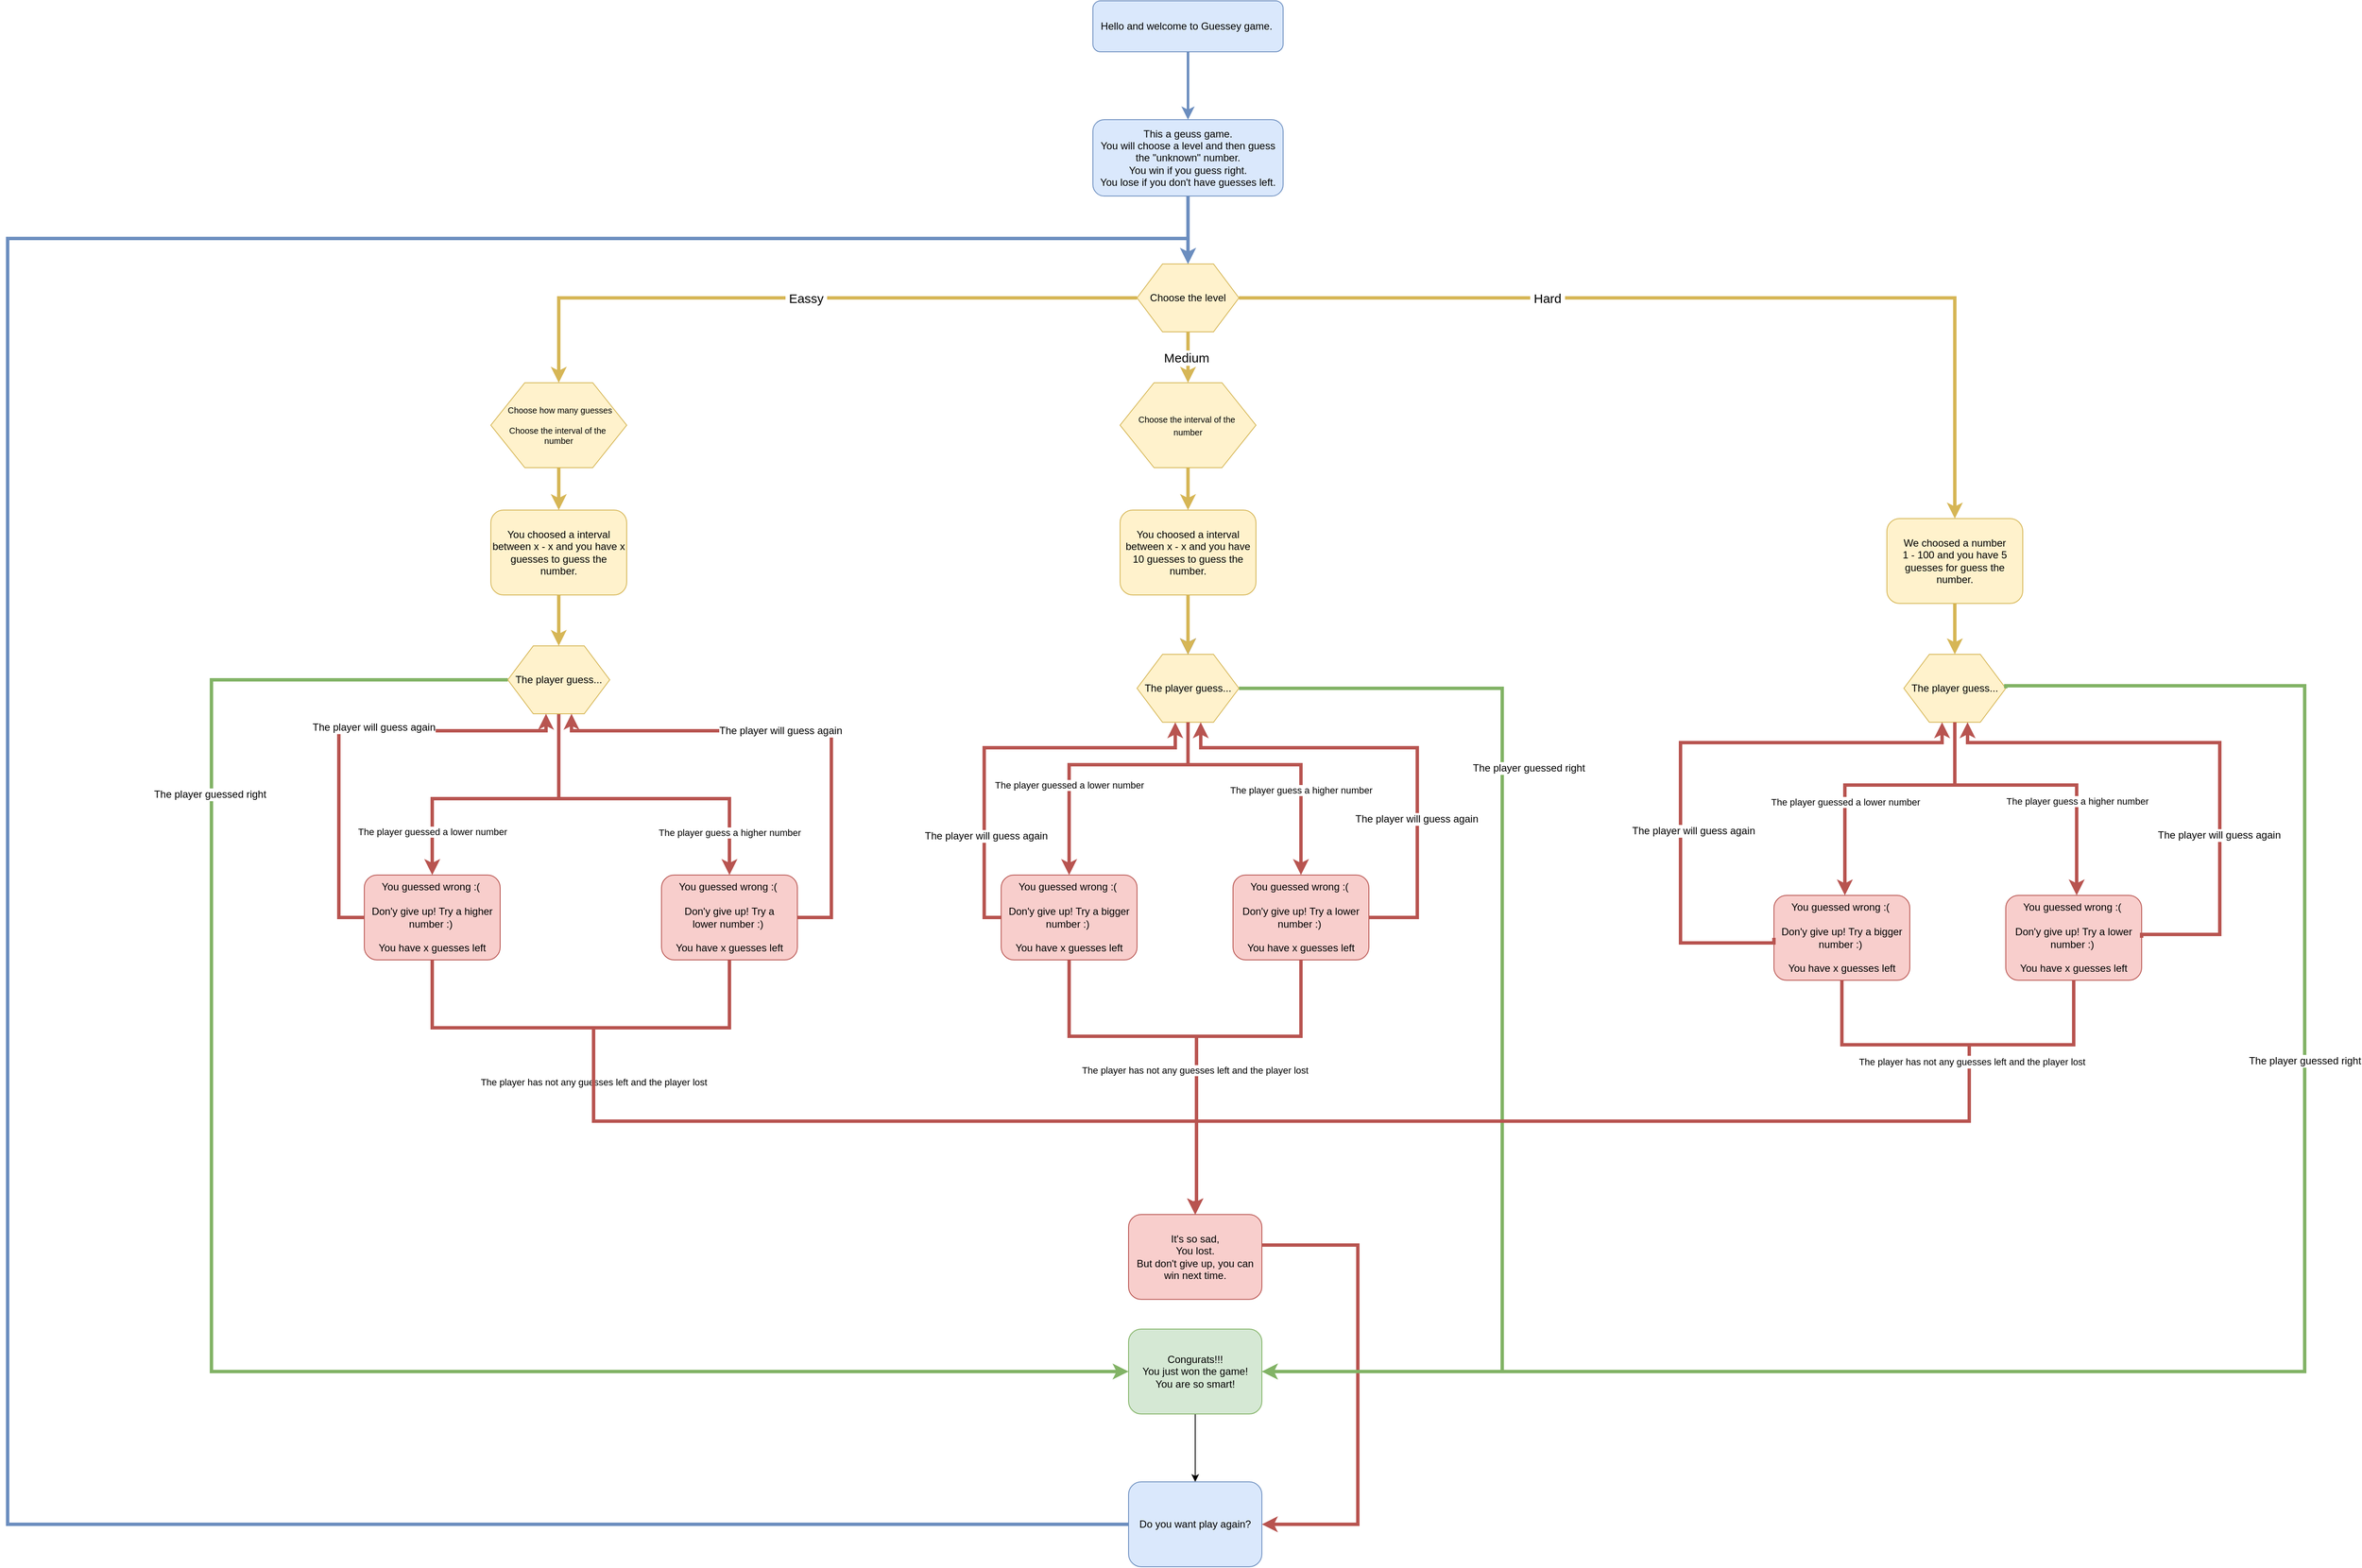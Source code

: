 <mxfile version="12.8.1" type="github">
  <diagram id="tMd9ICzVhDhLZQDkVzP8" name="Page-1">
    <mxGraphModel dx="5196" dy="2230" grid="1" gridSize="10" guides="1" tooltips="1" connect="1" arrows="1" fold="1" page="1" pageScale="1" pageWidth="583" pageHeight="827" math="0" shadow="0">
      <root>
        <mxCell id="0" />
        <mxCell id="1" parent="0" />
        <mxCell id="91jYhELarWI6QOGPaNz7-2" value="" style="edgeStyle=orthogonalEdgeStyle;rounded=0;orthogonalLoop=1;jettySize=auto;html=1;fillColor=#dae8fc;strokeColor=#6c8ebf;strokeWidth=3;" parent="1" source="4impifudvHxg1FR5p295-1" target="91jYhELarWI6QOGPaNz7-1" edge="1">
          <mxGeometry relative="1" as="geometry" />
        </mxCell>
        <mxCell id="4impifudvHxg1FR5p295-1" value="Hello and welcome to Guessey game.&amp;nbsp;" style="rounded=1;whiteSpace=wrap;html=1;fillColor=#dae8fc;strokeColor=#6c8ebf;" parent="1" vertex="1">
          <mxGeometry x="418" y="30" width="224" height="60" as="geometry" />
        </mxCell>
        <mxCell id="91jYhELarWI6QOGPaNz7-7" value="" style="edgeStyle=orthogonalEdgeStyle;rounded=0;orthogonalLoop=1;jettySize=auto;html=1;fillColor=#dae8fc;strokeColor=#6c8ebf;strokeWidth=4;" parent="1" source="91jYhELarWI6QOGPaNz7-1" target="91jYhELarWI6QOGPaNz7-5" edge="1">
          <mxGeometry relative="1" as="geometry" />
        </mxCell>
        <mxCell id="91jYhELarWI6QOGPaNz7-1" value="This a geuss game.&lt;br&gt;You will choose a level and then guess the &quot;unknown&quot; number.&lt;br&gt;You win if you guess right.&lt;br&gt;You lose if you don&#39;t have guesses left." style="rounded=1;whiteSpace=wrap;html=1;fillColor=#dae8fc;strokeColor=#6c8ebf;" parent="1" vertex="1">
          <mxGeometry x="418" y="170" width="224" height="90" as="geometry" />
        </mxCell>
        <mxCell id="aeeU0JAFLcM3ZiU7aX7a-2" value="&lt;font style=&quot;font-size: 15px&quot;&gt;&amp;nbsp;Eassy&amp;nbsp;&lt;/font&gt;" style="edgeStyle=orthogonalEdgeStyle;rounded=0;orthogonalLoop=1;jettySize=auto;html=1;fillColor=#fff2cc;strokeColor=#d6b656;strokeWidth=4;" parent="1" source="91jYhELarWI6QOGPaNz7-5" target="aeeU0JAFLcM3ZiU7aX7a-1" edge="1">
          <mxGeometry relative="1" as="geometry" />
        </mxCell>
        <mxCell id="aeeU0JAFLcM3ZiU7aX7a-4" value="&lt;font style=&quot;font-size: 15px&quot;&gt;Medium&amp;nbsp;&lt;/font&gt;" style="edgeStyle=orthogonalEdgeStyle;rounded=0;orthogonalLoop=1;jettySize=auto;html=1;fillColor=#fff2cc;strokeColor=#d6b656;strokeWidth=4;" parent="1" source="91jYhELarWI6QOGPaNz7-5" target="aeeU0JAFLcM3ZiU7aX7a-3" edge="1">
          <mxGeometry relative="1" as="geometry" />
        </mxCell>
        <mxCell id="aeeU0JAFLcM3ZiU7aX7a-6" value="&lt;font style=&quot;font-size: 15px&quot;&gt;&amp;nbsp;Hard&amp;nbsp;&lt;/font&gt;" style="edgeStyle=orthogonalEdgeStyle;rounded=0;orthogonalLoop=1;jettySize=auto;html=1;entryX=0.5;entryY=0;entryDx=0;entryDy=0;fillColor=#fff2cc;strokeColor=#d6b656;strokeWidth=4;" parent="1" source="91jYhELarWI6QOGPaNz7-5" target="aeeU0JAFLcM3ZiU7aX7a-7" edge="1">
          <mxGeometry x="-0.343" relative="1" as="geometry">
            <mxPoint x="668.14" y="480" as="targetPoint" />
            <mxPoint as="offset" />
          </mxGeometry>
        </mxCell>
        <mxCell id="91jYhELarWI6QOGPaNz7-5" value="Choose the level" style="shape=hexagon;perimeter=hexagonPerimeter2;whiteSpace=wrap;html=1;fillColor=#fff2cc;strokeColor=#d6b656;" parent="1" vertex="1">
          <mxGeometry x="470" y="340" width="120" height="80" as="geometry" />
        </mxCell>
        <mxCell id="aeeU0JAFLcM3ZiU7aX7a-11" value="" style="edgeStyle=orthogonalEdgeStyle;rounded=0;orthogonalLoop=1;jettySize=auto;html=1;fillColor=#fff2cc;strokeColor=#d6b656;strokeWidth=4;" parent="1" source="aeeU0JAFLcM3ZiU7aX7a-3" target="aeeU0JAFLcM3ZiU7aX7a-10" edge="1">
          <mxGeometry relative="1" as="geometry" />
        </mxCell>
        <mxCell id="aeeU0JAFLcM3ZiU7aX7a-3" value="&lt;span style=&quot;font-size: 10px&quot;&gt;Choose the interval of the&amp;nbsp;&lt;/span&gt;&lt;br style=&quot;font-size: 10px&quot;&gt;&lt;span style=&quot;font-size: 10px&quot;&gt;number&lt;/span&gt;" style="shape=hexagon;perimeter=hexagonPerimeter2;whiteSpace=wrap;html=1;fillColor=#fff2cc;strokeColor=#d6b656;" parent="1" vertex="1">
          <mxGeometry x="450" y="480" width="160" height="100" as="geometry" />
        </mxCell>
        <mxCell id="aeeU0JAFLcM3ZiU7aX7a-9" value="" style="edgeStyle=orthogonalEdgeStyle;rounded=0;orthogonalLoop=1;jettySize=auto;html=1;fillColor=#fff2cc;strokeColor=#d6b656;strokeWidth=4;" parent="1" source="aeeU0JAFLcM3ZiU7aX7a-1" target="aeeU0JAFLcM3ZiU7aX7a-8" edge="1">
          <mxGeometry relative="1" as="geometry" />
        </mxCell>
        <mxCell id="aeeU0JAFLcM3ZiU7aX7a-1" value="&lt;p style=&quot;line-height: 120%&quot;&gt;&lt;/p&gt;&lt;div style=&quot;font-size: 10px&quot;&gt;&lt;font style=&quot;font-size: 10px&quot;&gt;&amp;nbsp;Choose how many guesses&lt;/font&gt;&lt;/div&gt;&lt;div style=&quot;font-size: 10px&quot;&gt;&lt;font style=&quot;font-size: 10px&quot;&gt;&lt;br&gt;&lt;/font&gt;&lt;/div&gt;&lt;div style=&quot;font-size: 10px&quot;&gt;&lt;font style=&quot;font-size: 10px&quot;&gt;Choose the interval of the&amp;nbsp;&lt;br&gt;number&lt;/font&gt;&lt;/div&gt;&lt;p&gt;&lt;/p&gt;" style="shape=hexagon;perimeter=hexagonPerimeter2;whiteSpace=wrap;html=1;fillColor=#fff2cc;strokeColor=#d6b656;" parent="1" vertex="1">
          <mxGeometry x="-291" y="480" width="160" height="100" as="geometry" />
        </mxCell>
        <mxCell id="rboigNYSe1umYh50FL72-60" style="edgeStyle=orthogonalEdgeStyle;rounded=0;orthogonalLoop=1;jettySize=auto;html=1;exitX=0.5;exitY=1;exitDx=0;exitDy=0;entryX=0.5;entryY=0;entryDx=0;entryDy=0;strokeWidth=4;fillColor=#fff2cc;strokeColor=#d6b656;" edge="1" parent="1" source="aeeU0JAFLcM3ZiU7aX7a-7" target="rboigNYSe1umYh50FL72-37">
          <mxGeometry relative="1" as="geometry" />
        </mxCell>
        <mxCell id="aeeU0JAFLcM3ZiU7aX7a-7" value="We choosed a number &lt;br&gt;1 - 100 and you have 5 guesses for guess the number." style="rounded=1;whiteSpace=wrap;html=1;fillColor=#fff2cc;strokeColor=#d6b656;" parent="1" vertex="1">
          <mxGeometry x="1353" y="640" width="160" height="100" as="geometry" />
        </mxCell>
        <mxCell id="aeeU0JAFLcM3ZiU7aX7a-16" value="" style="edgeStyle=orthogonalEdgeStyle;rounded=0;orthogonalLoop=1;jettySize=auto;html=1;strokeWidth=4;fillColor=#fff2cc;strokeColor=#d6b656;" parent="1" source="aeeU0JAFLcM3ZiU7aX7a-8" target="aeeU0JAFLcM3ZiU7aX7a-15" edge="1">
          <mxGeometry relative="1" as="geometry" />
        </mxCell>
        <mxCell id="aeeU0JAFLcM3ZiU7aX7a-8" value="You choosed a interval between x - x and you have x guesses to guess the number." style="rounded=1;whiteSpace=wrap;html=1;fillColor=#fff2cc;strokeColor=#d6b656;" parent="1" vertex="1">
          <mxGeometry x="-291" y="630" width="160" height="100" as="geometry" />
        </mxCell>
        <mxCell id="rboigNYSe1umYh50FL72-61" style="edgeStyle=orthogonalEdgeStyle;rounded=0;orthogonalLoop=1;jettySize=auto;html=1;exitX=0.5;exitY=1;exitDx=0;exitDy=0;strokeWidth=4;" edge="1" parent="1" source="aeeU0JAFLcM3ZiU7aX7a-10" target="rboigNYSe1umYh50FL72-13">
          <mxGeometry relative="1" as="geometry" />
        </mxCell>
        <mxCell id="rboigNYSe1umYh50FL72-64" value="" style="edgeStyle=orthogonalEdgeStyle;rounded=0;orthogonalLoop=1;jettySize=auto;html=1;strokeWidth=4;fillColor=#fff2cc;strokeColor=#d6b656;" edge="1" parent="1" source="aeeU0JAFLcM3ZiU7aX7a-10" target="rboigNYSe1umYh50FL72-13">
          <mxGeometry relative="1" as="geometry" />
        </mxCell>
        <mxCell id="aeeU0JAFLcM3ZiU7aX7a-10" value="You choosed a interval between x - x and you have 10 guesses to guess the number." style="rounded=1;whiteSpace=wrap;html=1;fillColor=#fff2cc;strokeColor=#d6b656;" parent="1" vertex="1">
          <mxGeometry x="450" y="630" width="160" height="100" as="geometry" />
        </mxCell>
        <mxCell id="pWS09eSrb2gzHep_VrF1-2" value="The player guess a higher number" style="edgeStyle=orthogonalEdgeStyle;rounded=0;orthogonalLoop=1;jettySize=auto;html=1;fillColor=#f8cecc;strokeColor=#b85450;strokeWidth=4;" parent="1" source="aeeU0JAFLcM3ZiU7aX7a-15" target="pWS09eSrb2gzHep_VrF1-1" edge="1">
          <mxGeometry x="0.744" relative="1" as="geometry">
            <mxPoint as="offset" />
            <Array as="points">
              <mxPoint x="-211" y="970" />
              <mxPoint x="-10" y="970" />
            </Array>
          </mxGeometry>
        </mxCell>
        <mxCell id="pWS09eSrb2gzHep_VrF1-8" value="" style="edgeStyle=orthogonalEdgeStyle;rounded=0;orthogonalLoop=1;jettySize=auto;html=1;entryX=0;entryY=0.5;entryDx=0;entryDy=0;exitX=0;exitY=0.5;exitDx=0;exitDy=0;fillColor=#d5e8d4;strokeColor=#82b366;strokeWidth=4;" parent="1" source="aeeU0JAFLcM3ZiU7aX7a-15" target="pWS09eSrb2gzHep_VrF1-4" edge="1">
          <mxGeometry relative="1" as="geometry">
            <mxPoint x="58.14" y="1105.0" as="targetPoint" />
            <Array as="points">
              <mxPoint x="-620" y="830" />
              <mxPoint x="-620" y="1645" />
            </Array>
            <mxPoint x="138.14" y="1105" as="sourcePoint" />
          </mxGeometry>
        </mxCell>
        <mxCell id="pWS09eSrb2gzHep_VrF1-9" value="The player guessed right" style="text;html=1;align=center;verticalAlign=middle;resizable=0;points=[];labelBackgroundColor=#ffffff;" parent="pWS09eSrb2gzHep_VrF1-8" vertex="1" connectable="0">
          <mxGeometry x="-0.569" y="-2" relative="1" as="geometry">
            <mxPoint as="offset" />
          </mxGeometry>
        </mxCell>
        <mxCell id="rboigNYSe1umYh50FL72-27" value="The player guessed a lower number" style="edgeStyle=orthogonalEdgeStyle;rounded=0;orthogonalLoop=1;jettySize=auto;html=1;exitX=0.5;exitY=1;exitDx=0;exitDy=0;entryX=0.5;entryY=0;entryDx=0;entryDy=0;fillColor=#f8cecc;strokeColor=#b85450;strokeWidth=4;" edge="1" parent="1" source="aeeU0JAFLcM3ZiU7aX7a-15" target="rboigNYSe1umYh50FL72-26">
          <mxGeometry x="0.7" relative="1" as="geometry">
            <Array as="points">
              <mxPoint x="-211" y="970" />
              <mxPoint x="-360" y="970" />
            </Array>
            <mxPoint as="offset" />
          </mxGeometry>
        </mxCell>
        <mxCell id="aeeU0JAFLcM3ZiU7aX7a-15" value="The player guess..." style="shape=hexagon;perimeter=hexagonPerimeter2;whiteSpace=wrap;html=1;fillColor=#fff2cc;strokeColor=#d6b656;" parent="1" vertex="1">
          <mxGeometry x="-271" y="790" width="120" height="80" as="geometry" />
        </mxCell>
        <mxCell id="pWS09eSrb2gzHep_VrF1-3" style="edgeStyle=orthogonalEdgeStyle;rounded=0;orthogonalLoop=1;jettySize=auto;html=1;entryX=0.625;entryY=1;entryDx=0;entryDy=0;exitX=1;exitY=0.5;exitDx=0;exitDy=0;fillColor=#f8cecc;strokeColor=#b85450;strokeWidth=4;" parent="1" source="pWS09eSrb2gzHep_VrF1-1" target="aeeU0JAFLcM3ZiU7aX7a-15" edge="1">
          <mxGeometry relative="1" as="geometry">
            <mxPoint x="328.14" y="830" as="targetPoint" />
            <Array as="points">
              <mxPoint x="110" y="1110" />
              <mxPoint x="110" y="890" />
              <mxPoint x="-196" y="890" />
            </Array>
          </mxGeometry>
        </mxCell>
        <mxCell id="pWS09eSrb2gzHep_VrF1-10" value="The player will guess again" style="text;html=1;align=center;verticalAlign=middle;resizable=0;points=[];labelBackgroundColor=#ffffff;" parent="pWS09eSrb2gzHep_VrF1-3" vertex="1" connectable="0">
          <mxGeometry x="0.082" y="-3" relative="1" as="geometry">
            <mxPoint x="-3" y="3" as="offset" />
          </mxGeometry>
        </mxCell>
        <mxCell id="rboigNYSe1umYh50FL72-6" value="The player has not any guesses left and the player lost" style="edgeStyle=orthogonalEdgeStyle;rounded=0;orthogonalLoop=1;jettySize=auto;html=1;entryX=0.5;entryY=0;entryDx=0;entryDy=0;exitX=0.5;exitY=1;exitDx=0;exitDy=0;strokeWidth=4;fillColor=#f8cecc;strokeColor=#b85450;" edge="1" parent="1" source="pWS09eSrb2gzHep_VrF1-1" target="pWS09eSrb2gzHep_VrF1-11">
          <mxGeometry x="-0.481" relative="1" as="geometry">
            <Array as="points">
              <mxPoint x="-10" y="1240" />
              <mxPoint x="-170" y="1240" />
              <mxPoint x="-170" y="1350" />
              <mxPoint x="540" y="1350" />
              <mxPoint x="540" y="1446" />
            </Array>
            <mxPoint as="offset" />
          </mxGeometry>
        </mxCell>
        <mxCell id="pWS09eSrb2gzHep_VrF1-1" value="You guessed wrong :(&amp;nbsp;&lt;br&gt;&lt;br&gt;Don&#39;y give up! Try a lower&amp;nbsp;number :)&amp;nbsp;&lt;br&gt;&lt;br&gt;You have x guesses left" style="rounded=1;whiteSpace=wrap;html=1;fillColor=#f8cecc;strokeColor=#b85450;" parent="1" vertex="1">
          <mxGeometry x="-90" y="1060" width="160" height="100" as="geometry" />
        </mxCell>
        <mxCell id="rboigNYSe1umYh50FL72-4" value="" style="edgeStyle=orthogonalEdgeStyle;rounded=0;orthogonalLoop=1;jettySize=auto;html=1;" edge="1" parent="1" source="pWS09eSrb2gzHep_VrF1-4" target="rboigNYSe1umYh50FL72-3">
          <mxGeometry relative="1" as="geometry" />
        </mxCell>
        <mxCell id="pWS09eSrb2gzHep_VrF1-4" value="Congurats!!!&lt;br&gt;You just won the game!&lt;br&gt;You are so smart!" style="rounded=1;whiteSpace=wrap;html=1;fillColor=#d5e8d4;strokeColor=#82b366;" parent="1" vertex="1">
          <mxGeometry x="460" y="1595" width="157" height="100" as="geometry" />
        </mxCell>
        <mxCell id="rboigNYSe1umYh50FL72-3" value="Do you want play again?" style="rounded=1;whiteSpace=wrap;html=1;fillColor=#dae8fc;strokeColor=#6c8ebf;" vertex="1" parent="1">
          <mxGeometry x="460" y="1775" width="157" height="100" as="geometry" />
        </mxCell>
        <mxCell id="pWS09eSrb2gzHep_VrF1-6" style="edgeStyle=orthogonalEdgeStyle;rounded=0;orthogonalLoop=1;jettySize=auto;html=1;entryX=0.5;entryY=0;entryDx=0;entryDy=0;exitX=0;exitY=0.5;exitDx=0;exitDy=0;fillColor=#dae8fc;strokeColor=#6c8ebf;strokeWidth=4;" parent="1" source="rboigNYSe1umYh50FL72-3" target="91jYhELarWI6QOGPaNz7-5" edge="1">
          <mxGeometry relative="1" as="geometry">
            <Array as="points">
              <mxPoint x="-860" y="1825" />
              <mxPoint x="-860" y="310" />
              <mxPoint x="530" y="310" />
            </Array>
            <mxPoint x="227.64" y="1725" as="sourcePoint" />
            <mxPoint x="194.14" y="380" as="targetPoint" />
          </mxGeometry>
        </mxCell>
        <mxCell id="rboigNYSe1umYh50FL72-1" style="edgeStyle=orthogonalEdgeStyle;rounded=0;orthogonalLoop=1;jettySize=auto;html=1;entryX=1;entryY=0.5;entryDx=0;entryDy=0;fillColor=#f8cecc;strokeColor=#b85450;strokeWidth=4;" edge="1" parent="1" source="pWS09eSrb2gzHep_VrF1-11" target="rboigNYSe1umYh50FL72-3">
          <mxGeometry relative="1" as="geometry">
            <mxPoint x="515.111" y="1832.2" as="targetPoint" />
            <Array as="points">
              <mxPoint x="730" y="1496" />
              <mxPoint x="730" y="1825" />
            </Array>
          </mxGeometry>
        </mxCell>
        <mxCell id="pWS09eSrb2gzHep_VrF1-11" value="It&#39;s so sad,&lt;br&gt;You lost.&lt;br&gt;But don&#39;t give up, you can win next time." style="rounded=1;whiteSpace=wrap;html=1;fillColor=#f8cecc;strokeColor=#b85450;" parent="1" vertex="1">
          <mxGeometry x="460" y="1460" width="157" height="100" as="geometry" />
        </mxCell>
        <mxCell id="rboigNYSe1umYh50FL72-5" value="&amp;nbsp; &amp;nbsp; &amp;nbsp; &amp;nbsp; &amp;nbsp;" style="text;html=1;align=center;verticalAlign=middle;resizable=0;points=[];autosize=1;" vertex="1" parent="1">
          <mxGeometry x="705.14" y="994" width="50" height="20" as="geometry" />
        </mxCell>
        <mxCell id="rboigNYSe1umYh50FL72-23" value="The player guess a higher number" style="edgeStyle=orthogonalEdgeStyle;rounded=0;orthogonalLoop=1;jettySize=auto;html=1;exitX=0.5;exitY=1;exitDx=0;exitDy=0;entryX=0.5;entryY=0;entryDx=0;entryDy=0;fillColor=#f8cecc;strokeColor=#b85450;strokeWidth=4;" edge="1" parent="1" source="rboigNYSe1umYh50FL72-13" target="rboigNYSe1umYh50FL72-17">
          <mxGeometry x="0.361" relative="1" as="geometry">
            <Array as="points">
              <mxPoint x="530" y="930" />
              <mxPoint x="663" y="930" />
            </Array>
            <mxPoint as="offset" />
          </mxGeometry>
        </mxCell>
        <mxCell id="rboigNYSe1umYh50FL72-35" style="edgeStyle=orthogonalEdgeStyle;rounded=0;orthogonalLoop=1;jettySize=auto;html=1;entryX=1;entryY=0.5;entryDx=0;entryDy=0;fillColor=#d5e8d4;strokeColor=#82b366;strokeWidth=4;" edge="1" parent="1" source="rboigNYSe1umYh50FL72-13" target="pWS09eSrb2gzHep_VrF1-4">
          <mxGeometry relative="1" as="geometry">
            <Array as="points">
              <mxPoint x="900" y="840" />
              <mxPoint x="900" y="1645" />
            </Array>
          </mxGeometry>
        </mxCell>
        <mxCell id="rboigNYSe1umYh50FL72-36" value="The player guessed right" style="text;html=1;align=center;verticalAlign=middle;resizable=0;points=[];labelBackgroundColor=#ffffff;" vertex="1" connectable="0" parent="rboigNYSe1umYh50FL72-35">
          <mxGeometry x="-0.59" y="-54" relative="1" as="geometry">
            <mxPoint x="54" y="40" as="offset" />
          </mxGeometry>
        </mxCell>
        <mxCell id="rboigNYSe1umYh50FL72-13" value="The player guess..." style="shape=hexagon;perimeter=hexagonPerimeter2;whiteSpace=wrap;html=1;fillColor=#fff2cc;strokeColor=#d6b656;" vertex="1" parent="1">
          <mxGeometry x="470" y="800" width="120" height="80" as="geometry" />
        </mxCell>
        <mxCell id="rboigNYSe1umYh50FL72-14" value="The player guessed a lower number" style="edgeStyle=orthogonalEdgeStyle;rounded=0;orthogonalLoop=1;jettySize=auto;html=1;exitX=0.5;exitY=1;exitDx=0;exitDy=0;entryX=0.5;entryY=0;entryDx=0;entryDy=0;fillColor=#f8cecc;strokeColor=#b85450;strokeWidth=4;" edge="1" parent="1" source="rboigNYSe1umYh50FL72-13" target="rboigNYSe1umYh50FL72-15">
          <mxGeometry x="0.338" relative="1" as="geometry">
            <mxPoint as="offset" />
            <mxPoint x="502" y="909" as="sourcePoint" />
            <mxPoint x="501.5" y="1099" as="targetPoint" />
            <Array as="points">
              <mxPoint x="530" y="930" />
              <mxPoint x="390" y="930" />
            </Array>
          </mxGeometry>
        </mxCell>
        <mxCell id="rboigNYSe1umYh50FL72-22" style="edgeStyle=orthogonalEdgeStyle;rounded=0;orthogonalLoop=1;jettySize=auto;html=1;exitX=0.5;exitY=1;exitDx=0;exitDy=0;entryX=0.5;entryY=0;entryDx=0;entryDy=0;strokeWidth=4;fillColor=#f8cecc;strokeColor=#b85450;" edge="1" parent="1" source="rboigNYSe1umYh50FL72-15" target="pWS09eSrb2gzHep_VrF1-11">
          <mxGeometry relative="1" as="geometry">
            <Array as="points">
              <mxPoint x="390" y="1250" />
              <mxPoint x="540" y="1250" />
              <mxPoint x="540" y="1446" />
            </Array>
          </mxGeometry>
        </mxCell>
        <mxCell id="rboigNYSe1umYh50FL72-33" style="edgeStyle=orthogonalEdgeStyle;rounded=0;orthogonalLoop=1;jettySize=auto;html=1;entryX=0.375;entryY=1;entryDx=0;entryDy=0;fillColor=#f8cecc;strokeColor=#b85450;strokeWidth=4;" edge="1" parent="1" source="rboigNYSe1umYh50FL72-15" target="rboigNYSe1umYh50FL72-13">
          <mxGeometry relative="1" as="geometry">
            <Array as="points">
              <mxPoint x="290" y="1110" />
              <mxPoint x="290" y="910" />
              <mxPoint x="515" y="910" />
            </Array>
          </mxGeometry>
        </mxCell>
        <mxCell id="rboigNYSe1umYh50FL72-34" value="The player will guess again" style="text;html=1;align=center;verticalAlign=middle;resizable=0;points=[];labelBackgroundColor=#ffffff;" vertex="1" connectable="0" parent="rboigNYSe1umYh50FL72-33">
          <mxGeometry x="0.384" y="1" relative="1" as="geometry">
            <mxPoint x="-106.57" y="105" as="offset" />
          </mxGeometry>
        </mxCell>
        <mxCell id="rboigNYSe1umYh50FL72-15" value="You guessed wrong :(&amp;nbsp;&lt;br&gt;&lt;br&gt;Don&#39;y give up! Try a bigger number :)&amp;nbsp;&lt;br&gt;&lt;br&gt;You have x guesses left" style="rounded=1;whiteSpace=wrap;html=1;fillColor=#f8cecc;strokeColor=#b85450;" vertex="1" parent="1">
          <mxGeometry x="310" y="1060" width="160" height="100" as="geometry" />
        </mxCell>
        <mxCell id="rboigNYSe1umYh50FL72-16" value="The player has not any guesses left and the player lost" style="edgeStyle=orthogonalEdgeStyle;rounded=0;orthogonalLoop=1;jettySize=auto;html=1;entryX=0.5;entryY=0;entryDx=0;entryDy=0;exitX=0.5;exitY=1;exitDx=0;exitDy=0;fillColor=#f8cecc;strokeColor=#b85450;strokeWidth=4;" edge="1" parent="1" source="rboigNYSe1umYh50FL72-17" target="pWS09eSrb2gzHep_VrF1-11">
          <mxGeometry x="0.192" y="-2" relative="1" as="geometry">
            <mxPoint x="500" y="1220" as="sourcePoint" />
            <mxPoint x="450.03" y="1446" as="targetPoint" />
            <Array as="points">
              <mxPoint x="663" y="1250" />
              <mxPoint x="540" y="1250" />
              <mxPoint x="540" y="1446" />
            </Array>
            <mxPoint as="offset" />
          </mxGeometry>
        </mxCell>
        <mxCell id="rboigNYSe1umYh50FL72-31" style="edgeStyle=orthogonalEdgeStyle;rounded=0;orthogonalLoop=1;jettySize=auto;html=1;entryX=0.625;entryY=1;entryDx=0;entryDy=0;fillColor=#f8cecc;strokeColor=#b85450;strokeWidth=4;" edge="1" parent="1" source="rboigNYSe1umYh50FL72-17" target="rboigNYSe1umYh50FL72-13">
          <mxGeometry relative="1" as="geometry">
            <Array as="points">
              <mxPoint x="800" y="1110" />
              <mxPoint x="800" y="910" />
              <mxPoint x="545" y="910" />
            </Array>
          </mxGeometry>
        </mxCell>
        <mxCell id="rboigNYSe1umYh50FL72-32" value="The player will guess again" style="text;html=1;align=center;verticalAlign=middle;resizable=0;points=[];labelBackgroundColor=#ffffff;" vertex="1" connectable="0" parent="rboigNYSe1umYh50FL72-31">
          <mxGeometry x="-0.202" y="1" relative="1" as="geometry">
            <mxPoint y="43" as="offset" />
          </mxGeometry>
        </mxCell>
        <mxCell id="rboigNYSe1umYh50FL72-17" value="You guessed wrong :(&amp;nbsp;&lt;br&gt;&lt;br&gt;Don&#39;y give up! Try a lower number :)&amp;nbsp;&lt;br&gt;&lt;br&gt;You have x guesses left" style="rounded=1;whiteSpace=wrap;html=1;fillColor=#f8cecc;strokeColor=#b85450;" vertex="1" parent="1">
          <mxGeometry x="583" y="1060" width="160" height="100" as="geometry" />
        </mxCell>
        <mxCell id="rboigNYSe1umYh50FL72-28" style="edgeStyle=orthogonalEdgeStyle;rounded=0;orthogonalLoop=1;jettySize=auto;html=1;exitX=0.5;exitY=1;exitDx=0;exitDy=0;strokeWidth=4;fillColor=#f8cecc;strokeColor=#b85450;entryX=0.5;entryY=0;entryDx=0;entryDy=0;" edge="1" parent="1" source="rboigNYSe1umYh50FL72-26" target="pWS09eSrb2gzHep_VrF1-11">
          <mxGeometry relative="1" as="geometry">
            <mxPoint x="540" y="1450" as="targetPoint" />
            <Array as="points">
              <mxPoint x="-360" y="1240" />
              <mxPoint x="-170" y="1240" />
              <mxPoint x="-170" y="1350" />
              <mxPoint x="540" y="1350" />
              <mxPoint x="540" y="1446" />
            </Array>
          </mxGeometry>
        </mxCell>
        <mxCell id="rboigNYSe1umYh50FL72-29" style="edgeStyle=orthogonalEdgeStyle;rounded=0;orthogonalLoop=1;jettySize=auto;html=1;entryX=0.375;entryY=1;entryDx=0;entryDy=0;fillColor=#f8cecc;strokeColor=#b85450;strokeWidth=4;" edge="1" parent="1" source="rboigNYSe1umYh50FL72-26" target="aeeU0JAFLcM3ZiU7aX7a-15">
          <mxGeometry relative="1" as="geometry">
            <Array as="points">
              <mxPoint x="-470" y="1110" />
              <mxPoint x="-470" y="890" />
              <mxPoint x="-226" y="890" />
            </Array>
          </mxGeometry>
        </mxCell>
        <mxCell id="rboigNYSe1umYh50FL72-30" value="The player will guess again" style="text;html=1;align=center;verticalAlign=middle;resizable=0;points=[];labelBackgroundColor=#ffffff;" vertex="1" connectable="0" parent="rboigNYSe1umYh50FL72-29">
          <mxGeometry x="0.132" y="4" relative="1" as="geometry">
            <mxPoint as="offset" />
          </mxGeometry>
        </mxCell>
        <mxCell id="rboigNYSe1umYh50FL72-26" value="You guessed wrong :(&amp;nbsp;&lt;br&gt;&lt;br&gt;Don&#39;y give up! Try a higher number :)&amp;nbsp;&lt;br&gt;&lt;br&gt;You have x guesses left" style="rounded=1;whiteSpace=wrap;html=1;fillColor=#f8cecc;strokeColor=#b85450;" vertex="1" parent="1">
          <mxGeometry x="-440" y="1060" width="160" height="100" as="geometry" />
        </mxCell>
        <mxCell id="rboigNYSe1umYh50FL72-37" value="The player guess..." style="shape=hexagon;perimeter=hexagonPerimeter2;whiteSpace=wrap;html=1;fillColor=#fff2cc;strokeColor=#d6b656;" vertex="1" parent="1">
          <mxGeometry x="1373" y="800" width="120" height="80" as="geometry" />
        </mxCell>
        <mxCell id="rboigNYSe1umYh50FL72-58" style="edgeStyle=orthogonalEdgeStyle;rounded=0;orthogonalLoop=1;jettySize=auto;html=1;entryX=0.5;entryY=0;entryDx=0;entryDy=0;fillColor=#f8cecc;strokeColor=#b85450;strokeWidth=4;" edge="1" parent="1" source="rboigNYSe1umYh50FL72-38" target="pWS09eSrb2gzHep_VrF1-11">
          <mxGeometry relative="1" as="geometry">
            <mxPoint x="1090" y="1410" as="targetPoint" />
            <Array as="points">
              <mxPoint x="1573" y="1260" />
              <mxPoint x="1450" y="1260" />
              <mxPoint x="1450" y="1350" />
              <mxPoint x="540" y="1350" />
              <mxPoint x="540" y="1446" />
            </Array>
          </mxGeometry>
        </mxCell>
        <mxCell id="rboigNYSe1umYh50FL72-38" value="You guessed wrong :(&amp;nbsp;&lt;br&gt;&lt;br&gt;Don&#39;y give up! Try a lower number :)&amp;nbsp;&lt;br&gt;&lt;br&gt;You have x guesses left" style="rounded=1;whiteSpace=wrap;html=1;fillColor=#f8cecc;strokeColor=#b85450;" vertex="1" parent="1">
          <mxGeometry x="1493" y="1084" width="160" height="100" as="geometry" />
        </mxCell>
        <mxCell id="rboigNYSe1umYh50FL72-56" style="edgeStyle=orthogonalEdgeStyle;rounded=0;orthogonalLoop=1;jettySize=auto;html=1;entryX=0.5;entryY=0;entryDx=0;entryDy=0;fillColor=#f8cecc;strokeColor=#b85450;strokeWidth=4;" edge="1" parent="1" source="rboigNYSe1umYh50FL72-39" target="pWS09eSrb2gzHep_VrF1-11">
          <mxGeometry relative="1" as="geometry">
            <mxPoint x="820" y="1370" as="targetPoint" />
            <Array as="points">
              <mxPoint x="1300" y="1260" />
              <mxPoint x="1450" y="1260" />
              <mxPoint x="1450" y="1350" />
              <mxPoint x="540" y="1350" />
              <mxPoint x="540" y="1446" />
            </Array>
          </mxGeometry>
        </mxCell>
        <mxCell id="rboigNYSe1umYh50FL72-59" value="&lt;span style=&quot;font-size: 11px&quot;&gt;The player has not any guesses left and the player lost&lt;/span&gt;" style="text;html=1;align=center;verticalAlign=middle;resizable=0;points=[];labelBackgroundColor=#ffffff;" vertex="1" connectable="0" parent="rboigNYSe1umYh50FL72-56">
          <mxGeometry x="-0.633" y="3" relative="1" as="geometry">
            <mxPoint as="offset" />
          </mxGeometry>
        </mxCell>
        <mxCell id="rboigNYSe1umYh50FL72-39" value="You guessed wrong :(&amp;nbsp;&lt;br&gt;&lt;br&gt;Don&#39;y give up! Try a bigger number :)&amp;nbsp;&lt;br&gt;&lt;br&gt;You have x guesses left" style="rounded=1;whiteSpace=wrap;html=1;fillColor=#f8cecc;strokeColor=#b85450;" vertex="1" parent="1">
          <mxGeometry x="1220" y="1084" width="160" height="100" as="geometry" />
        </mxCell>
        <mxCell id="rboigNYSe1umYh50FL72-40" style="edgeStyle=orthogonalEdgeStyle;rounded=0;orthogonalLoop=1;jettySize=auto;html=1;entryX=0.625;entryY=1;entryDx=0;entryDy=0;exitX=1;exitY=0.5;exitDx=0;exitDy=0;fillColor=#f8cecc;strokeColor=#b85450;strokeWidth=4;" edge="1" parent="1" source="rboigNYSe1umYh50FL72-38" target="rboigNYSe1umYh50FL72-37">
          <mxGeometry relative="1" as="geometry">
            <mxPoint x="1688" y="1130" as="sourcePoint" />
            <mxPoint x="1490" y="900" as="targetPoint" />
            <Array as="points">
              <mxPoint x="1653" y="1130" />
              <mxPoint x="1745" y="1130" />
              <mxPoint x="1745" y="904" />
              <mxPoint x="1448" y="904" />
            </Array>
          </mxGeometry>
        </mxCell>
        <mxCell id="rboigNYSe1umYh50FL72-41" value="The player will guess again" style="text;html=1;align=center;verticalAlign=middle;resizable=0;points=[];labelBackgroundColor=#ffffff;" vertex="1" connectable="0" parent="rboigNYSe1umYh50FL72-40">
          <mxGeometry x="-0.202" y="1" relative="1" as="geometry">
            <mxPoint y="43" as="offset" />
          </mxGeometry>
        </mxCell>
        <mxCell id="rboigNYSe1umYh50FL72-42" style="edgeStyle=orthogonalEdgeStyle;rounded=0;orthogonalLoop=1;jettySize=auto;html=1;entryX=0.375;entryY=1;entryDx=0;entryDy=0;exitX=0;exitY=0.5;exitDx=0;exitDy=0;fillColor=#f8cecc;strokeColor=#b85450;strokeWidth=4;" edge="1" parent="1" source="rboigNYSe1umYh50FL72-39" target="rboigNYSe1umYh50FL72-37">
          <mxGeometry relative="1" as="geometry">
            <mxPoint x="1130" y="1140" as="sourcePoint" />
            <mxPoint x="1335" y="910" as="targetPoint" />
            <Array as="points">
              <mxPoint x="1220" y="1140" />
              <mxPoint x="1110" y="1140" />
              <mxPoint x="1110" y="904" />
              <mxPoint x="1418" y="904" />
            </Array>
          </mxGeometry>
        </mxCell>
        <mxCell id="rboigNYSe1umYh50FL72-43" value="The player will guess again" style="text;html=1;align=center;verticalAlign=middle;resizable=0;points=[];labelBackgroundColor=#ffffff;" vertex="1" connectable="0" parent="rboigNYSe1umYh50FL72-42">
          <mxGeometry x="0.384" y="1" relative="1" as="geometry">
            <mxPoint x="-106.57" y="105" as="offset" />
          </mxGeometry>
        </mxCell>
        <mxCell id="rboigNYSe1umYh50FL72-45" value="The player guess a higher number" style="edgeStyle=orthogonalEdgeStyle;rounded=0;orthogonalLoop=1;jettySize=auto;html=1;exitX=0.5;exitY=1;exitDx=0;exitDy=0;entryX=0.5;entryY=0;entryDx=0;entryDy=0;fillColor=#f8cecc;strokeColor=#b85450;strokeWidth=4;" edge="1" parent="1" source="rboigNYSe1umYh50FL72-37">
          <mxGeometry x="0.361" relative="1" as="geometry">
            <mxPoint x="1443.5" y="904" as="sourcePoint" />
            <mxPoint x="1576.5" y="1084" as="targetPoint" />
            <Array as="points">
              <mxPoint x="1433" y="954" />
              <mxPoint x="1577" y="954" />
            </Array>
            <mxPoint as="offset" />
          </mxGeometry>
        </mxCell>
        <mxCell id="rboigNYSe1umYh50FL72-46" value="The player guessed a lower number" style="edgeStyle=orthogonalEdgeStyle;rounded=0;orthogonalLoop=1;jettySize=auto;html=1;exitX=0.5;exitY=1;exitDx=0;exitDy=0;entryX=0.5;entryY=0;entryDx=0;entryDy=0;fillColor=#f8cecc;strokeColor=#b85450;strokeWidth=4;" edge="1" parent="1" source="rboigNYSe1umYh50FL72-37">
          <mxGeometry x="0.338" relative="1" as="geometry">
            <mxPoint as="offset" />
            <mxPoint x="1443.5" y="904" as="sourcePoint" />
            <mxPoint x="1303.5" y="1084" as="targetPoint" />
            <Array as="points">
              <mxPoint x="1433" y="954" />
              <mxPoint x="1304" y="954" />
            </Array>
          </mxGeometry>
        </mxCell>
        <mxCell id="rboigNYSe1umYh50FL72-47" style="edgeStyle=orthogonalEdgeStyle;rounded=0;orthogonalLoop=1;jettySize=auto;html=1;exitX=1;exitY=0.5;exitDx=0;exitDy=0;entryX=1;entryY=0.5;entryDx=0;entryDy=0;fillColor=#d5e8d4;strokeColor=#82b366;strokeWidth=4;" edge="1" parent="1" source="rboigNYSe1umYh50FL72-37" target="pWS09eSrb2gzHep_VrF1-4">
          <mxGeometry relative="1" as="geometry">
            <mxPoint x="1535.36" y="837" as="sourcePoint" />
            <mxPoint x="1100" y="1660" as="targetPoint" />
            <Array as="points">
              <mxPoint x="1493" y="837" />
              <mxPoint x="1845" y="837" />
              <mxPoint x="1845" y="1645" />
            </Array>
          </mxGeometry>
        </mxCell>
        <mxCell id="rboigNYSe1umYh50FL72-48" value="The player guessed right" style="text;html=1;align=center;verticalAlign=middle;resizable=0;points=[];labelBackgroundColor=#ffffff;" vertex="1" connectable="0" parent="rboigNYSe1umYh50FL72-47">
          <mxGeometry x="-0.59" y="-54" relative="1" as="geometry">
            <mxPoint x="54" y="306.33" as="offset" />
          </mxGeometry>
        </mxCell>
      </root>
    </mxGraphModel>
  </diagram>
</mxfile>
